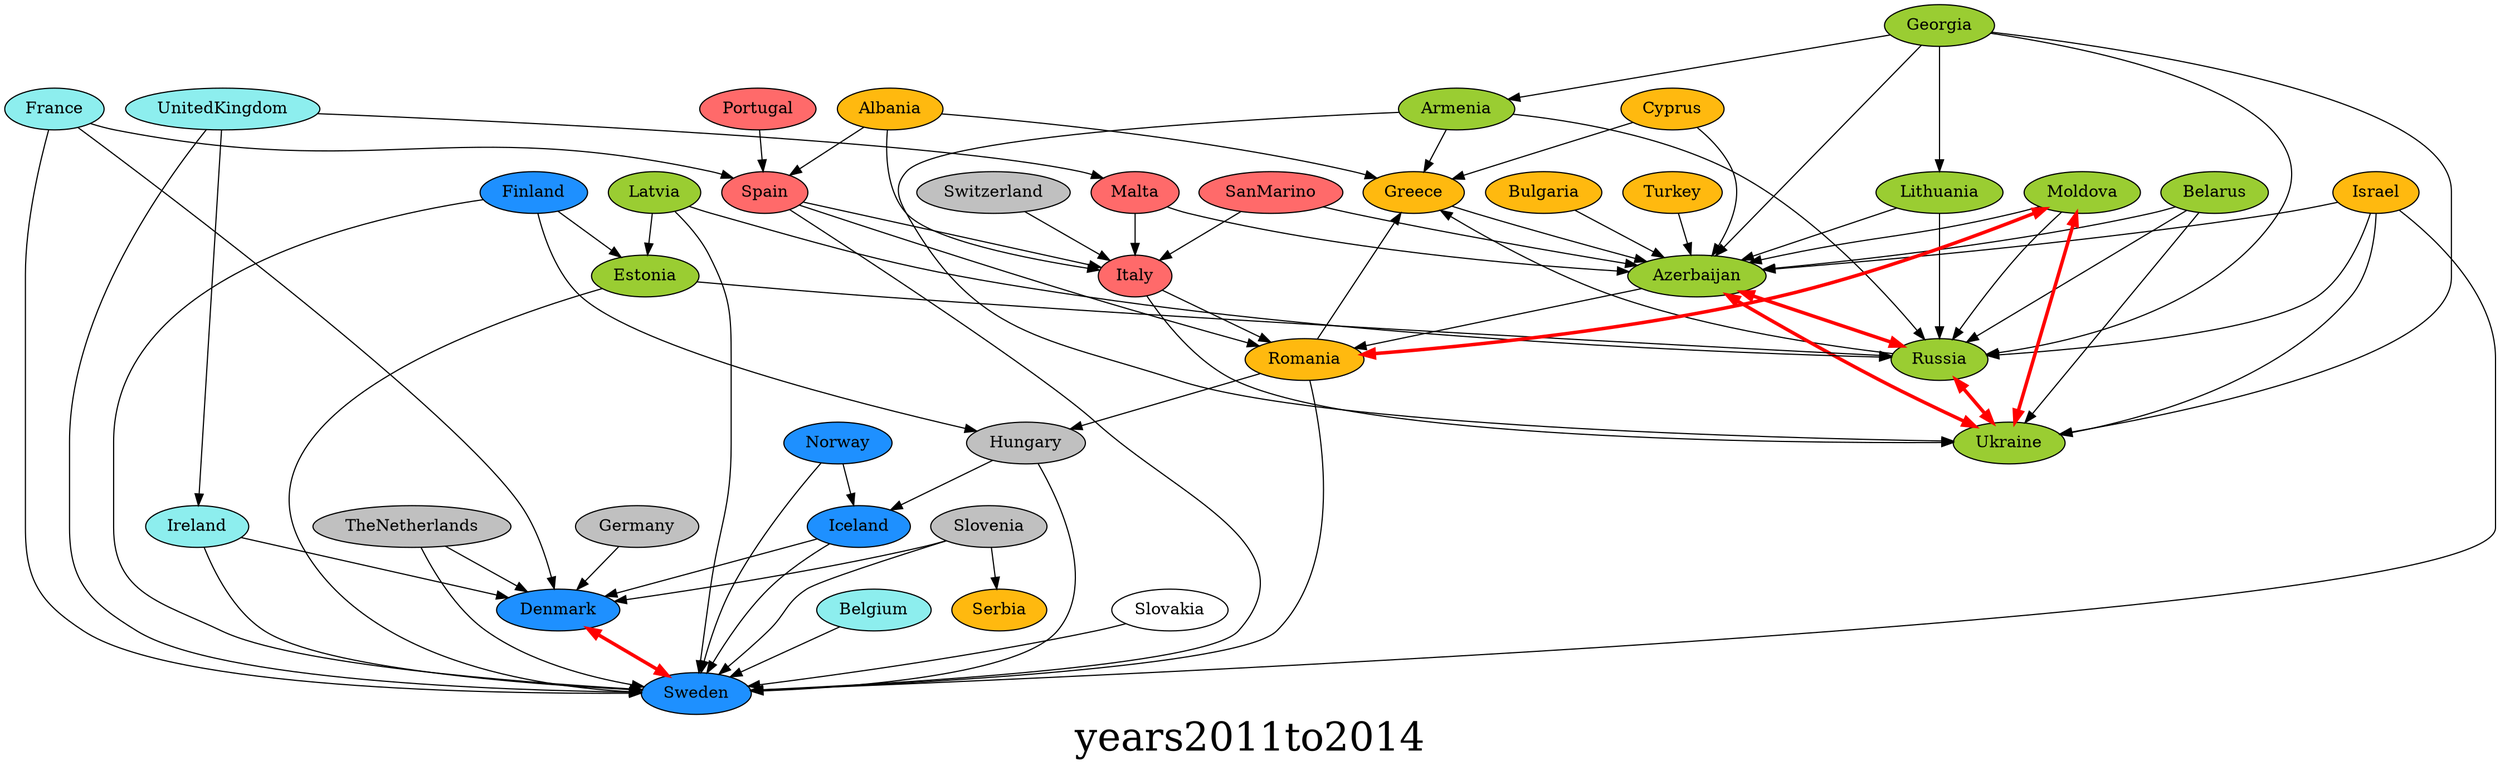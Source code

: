 digraph{ graph [label=years2011to2014, fontsize=34]; Albania [style=filled,fillcolor=darkgoldenrod1]; Greece [style=filled,fillcolor=darkgoldenrod1]; Albania [style=filled,fillcolor=darkgoldenrod1]; Italy [style=filled,fillcolor=indianred1]; Albania [style=filled,fillcolor=darkgoldenrod1]; Spain [style=filled,fillcolor=indianred1]; Armenia [style=filled,fillcolor=olivedrab3]; Greece [style=filled,fillcolor=darkgoldenrod1]; Armenia [style=filled,fillcolor=olivedrab3]; Russia [style=filled,fillcolor=olivedrab3]; Armenia [style=filled,fillcolor=olivedrab3]; Ukraine [style=filled,fillcolor=olivedrab3]; Azerbaijan [style=filled,fillcolor=olivedrab3]; Romania [style=filled,fillcolor=darkgoldenrod1]; Azerbaijan [style=filled,fillcolor=olivedrab3]; Russia [style=filled,fillcolor=olivedrab3]; Azerbaijan [style=filled,fillcolor=olivedrab3]; Ukraine [style=filled,fillcolor=olivedrab3]; Belarus [style=filled,fillcolor=olivedrab3]; Azerbaijan [style=filled,fillcolor=olivedrab3]; Belarus [style=filled,fillcolor=olivedrab3]; Russia [style=filled,fillcolor=olivedrab3]; Belarus [style=filled,fillcolor=olivedrab3]; Ukraine [style=filled,fillcolor=olivedrab3]; Belgium [style=filled,fillcolor=darkslategray2]; Sweden [style=filled,fillcolor=dodgerblue]; Bulgaria [style=filled,fillcolor=darkgoldenrod1]; Azerbaijan [style=filled,fillcolor=olivedrab3]; Cyprus [style=filled,fillcolor=darkgoldenrod1]; Azerbaijan [style=filled,fillcolor=olivedrab3]; Cyprus [style=filled,fillcolor=darkgoldenrod1]; Greece [style=filled,fillcolor=darkgoldenrod1]; Denmark [style=filled,fillcolor=dodgerblue]; Sweden [style=filled,fillcolor=dodgerblue]; Estonia [style=filled,fillcolor=olivedrab3]; Russia [style=filled,fillcolor=olivedrab3]; Estonia [style=filled,fillcolor=olivedrab3]; Sweden [style=filled,fillcolor=dodgerblue]; Finland [style=filled,fillcolor=dodgerblue]; Estonia [style=filled,fillcolor=olivedrab3]; Finland [style=filled,fillcolor=dodgerblue]; Hungary [style=filled,fillcolor=gray]; Finland [style=filled,fillcolor=dodgerblue]; Sweden [style=filled,fillcolor=dodgerblue]; France [style=filled,fillcolor=darkslategray2]; Denmark [style=filled,fillcolor=dodgerblue]; France [style=filled,fillcolor=darkslategray2]; Spain [style=filled,fillcolor=indianred1]; France [style=filled,fillcolor=darkslategray2]; Sweden [style=filled,fillcolor=dodgerblue]; Georgia [style=filled,fillcolor=olivedrab3]; Armenia [style=filled,fillcolor=olivedrab3]; Georgia [style=filled,fillcolor=olivedrab3]; Azerbaijan [style=filled,fillcolor=olivedrab3]; Georgia [style=filled,fillcolor=olivedrab3]; Lithuania [style=filled,fillcolor=olivedrab3]; Georgia [style=filled,fillcolor=olivedrab3]; Russia [style=filled,fillcolor=olivedrab3]; Georgia [style=filled,fillcolor=olivedrab3]; Ukraine [style=filled,fillcolor=olivedrab3]; Germany [style=filled,fillcolor=gray]; Denmark [style=filled,fillcolor=dodgerblue]; Greece [style=filled,fillcolor=darkgoldenrod1]; Azerbaijan [style=filled,fillcolor=olivedrab3]; Hungary [style=filled,fillcolor=gray]; Iceland [style=filled,fillcolor=dodgerblue]; Hungary [style=filled,fillcolor=gray]; Sweden [style=filled,fillcolor=dodgerblue]; Iceland [style=filled,fillcolor=dodgerblue]; Denmark [style=filled,fillcolor=dodgerblue]; Iceland [style=filled,fillcolor=dodgerblue]; Sweden [style=filled,fillcolor=dodgerblue]; Ireland [style=filled,fillcolor=darkslategray2]; Denmark [style=filled,fillcolor=dodgerblue]; Ireland [style=filled,fillcolor=darkslategray2]; Sweden [style=filled,fillcolor=dodgerblue]; Israel [style=filled,fillcolor=darkgoldenrod1]; Azerbaijan [style=filled,fillcolor=olivedrab3]; Israel [style=filled,fillcolor=darkgoldenrod1]; Russia [style=filled,fillcolor=olivedrab3]; Israel [style=filled,fillcolor=darkgoldenrod1]; Sweden [style=filled,fillcolor=dodgerblue]; Israel [style=filled,fillcolor=darkgoldenrod1]; Ukraine [style=filled,fillcolor=olivedrab3]; Italy [style=filled,fillcolor=indianred1]; Romania [style=filled,fillcolor=darkgoldenrod1]; Italy [style=filled,fillcolor=indianred1]; Ukraine [style=filled,fillcolor=olivedrab3]; Latvia [style=filled,fillcolor=olivedrab3]; Estonia [style=filled,fillcolor=olivedrab3]; Latvia [style=filled,fillcolor=olivedrab3]; Russia [style=filled,fillcolor=olivedrab3]; Latvia [style=filled,fillcolor=olivedrab3]; Sweden [style=filled,fillcolor=dodgerblue]; Lithuania [style=filled,fillcolor=olivedrab3]; Azerbaijan [style=filled,fillcolor=olivedrab3]; Lithuania [style=filled,fillcolor=olivedrab3]; Russia [style=filled,fillcolor=olivedrab3]; Malta [style=filled,fillcolor=indianred1]; Azerbaijan [style=filled,fillcolor=olivedrab3]; Malta [style=filled,fillcolor=indianred1]; Italy [style=filled,fillcolor=indianred1]; Moldova [style=filled,fillcolor=olivedrab3]; Azerbaijan [style=filled,fillcolor=olivedrab3]; Moldova [style=filled,fillcolor=olivedrab3]; Romania [style=filled,fillcolor=darkgoldenrod1]; Moldova [style=filled,fillcolor=olivedrab3]; Russia [style=filled,fillcolor=olivedrab3]; Moldova [style=filled,fillcolor=olivedrab3]; Ukraine [style=filled,fillcolor=olivedrab3]; Norway [style=filled,fillcolor=dodgerblue]; Iceland [style=filled,fillcolor=dodgerblue]; Norway [style=filled,fillcolor=dodgerblue]; Sweden [style=filled,fillcolor=dodgerblue]; Portugal [style=filled,fillcolor=indianred1]; Spain [style=filled,fillcolor=indianred1]; Romania [style=filled,fillcolor=darkgoldenrod1]; Greece [style=filled,fillcolor=darkgoldenrod1]; Romania [style=filled,fillcolor=darkgoldenrod1]; Hungary [style=filled,fillcolor=gray]; Romania [style=filled,fillcolor=darkgoldenrod1]; Moldova [style=filled,fillcolor=olivedrab3]; Romania [style=filled,fillcolor=darkgoldenrod1]; Sweden [style=filled,fillcolor=dodgerblue]; Russia [style=filled,fillcolor=olivedrab3]; Azerbaijan [style=filled,fillcolor=olivedrab3]; Russia [style=filled,fillcolor=olivedrab3]; Greece [style=filled,fillcolor=darkgoldenrod1]; Russia [style=filled,fillcolor=olivedrab3]; Ukraine [style=filled,fillcolor=olivedrab3]; SanMarino [style=filled,fillcolor=indianred1]; Azerbaijan [style=filled,fillcolor=olivedrab3]; SanMarino [style=filled,fillcolor=indianred1]; Italy [style=filled,fillcolor=indianred1]; Sweden [style=filled,fillcolor=dodgerblue]; Slovenia [style=filled,fillcolor=gray]; Denmark [style=filled,fillcolor=dodgerblue]; Slovenia [style=filled,fillcolor=gray]; Serbia [style=filled,fillcolor=darkgoldenrod1]; Slovenia [style=filled,fillcolor=gray]; Sweden [style=filled,fillcolor=dodgerblue]; Spain [style=filled,fillcolor=indianred1]; Italy [style=filled,fillcolor=indianred1]; Spain [style=filled,fillcolor=indianred1]; Romania [style=filled,fillcolor=darkgoldenrod1]; Spain [style=filled,fillcolor=indianred1]; Sweden [style=filled,fillcolor=dodgerblue]; Denmark [style=filled,fillcolor=dodgerblue]; Switzerland [style=filled,fillcolor=gray]; Italy [style=filled,fillcolor=indianred1]; TheNetherlands [style=filled,fillcolor=gray]; Denmark [style=filled,fillcolor=dodgerblue]; TheNetherlands [style=filled,fillcolor=gray]; Sweden [style=filled,fillcolor=dodgerblue]; Turkey [style=filled,fillcolor=darkgoldenrod1]; Azerbaijan [style=filled,fillcolor=olivedrab3]; Ukraine [style=filled,fillcolor=olivedrab3]; Azerbaijan [style=filled,fillcolor=olivedrab3]; Ukraine [style=filled,fillcolor=olivedrab3]; Moldova [style=filled,fillcolor=olivedrab3]; Ukraine [style=filled,fillcolor=olivedrab3]; Russia [style=filled,fillcolor=olivedrab3]; UnitedKingdom [style=filled,fillcolor=darkslategray2]; Ireland [style=filled,fillcolor=darkslategray2]; UnitedKingdom [style=filled,fillcolor=darkslategray2]; Malta [style=filled,fillcolor=indianred1]; UnitedKingdom [style=filled,fillcolor=darkslategray2]; Sweden [style=filled,fillcolor=dodgerblue]; Azerbaijan->Russia [dir=both color=red penwidth=3];Azerbaijan->Ukraine [dir=both color=red penwidth=3];Denmark->Sweden [dir=both color=red penwidth=3];Moldova->Romania [dir=both color=red penwidth=3];Moldova->Ukraine [dir=both color=red penwidth=3];Russia->Ukraine [dir=both color=red penwidth=3];Albania->Greece;Albania->Italy;Albania->Spain;Armenia->Greece;Armenia->Russia;Armenia->Ukraine;Azerbaijan->Romania;Belarus->Azerbaijan;Belarus->Russia;Belarus->Ukraine;Belgium->Sweden;Bulgaria->Azerbaijan;Cyprus->Azerbaijan;Cyprus->Greece;Estonia->Russia;Estonia->Sweden;Finland->Estonia;Finland->Hungary;Finland->Sweden;France->Denmark;France->Spain;France->Sweden;Georgia->Armenia;Georgia->Azerbaijan;Georgia->Lithuania;Georgia->Russia;Georgia->Ukraine;Germany->Denmark;Greece->Azerbaijan;Hungary->Iceland;Hungary->Sweden;Iceland->Denmark;Iceland->Sweden;Ireland->Denmark;Ireland->Sweden;Israel->Azerbaijan;Israel->Russia;Israel->Sweden;Israel->Ukraine;Italy->Romania;Italy->Ukraine;Latvia->Estonia;Latvia->Russia;Latvia->Sweden;Lithuania->Azerbaijan;Lithuania->Russia;Malta->Azerbaijan;Malta->Italy;Moldova->Azerbaijan;Moldova->Russia;Norway->Iceland;Norway->Sweden;Portugal->Spain;Romania->Greece;Romania->Hungary;Romania->Sweden;Russia->Greece;SanMarino->Azerbaijan;SanMarino->Italy;Slovakia->Sweden;Slovenia->Denmark;Slovenia->Serbia;Slovenia->Sweden;Spain->Italy;Spain->Romania;Spain->Sweden;Switzerland->Italy;TheNetherlands->Denmark;TheNetherlands->Sweden;Turkey->Azerbaijan;UnitedKingdom->Ireland;UnitedKingdom->Malta;UnitedKingdom->Sweden;}
